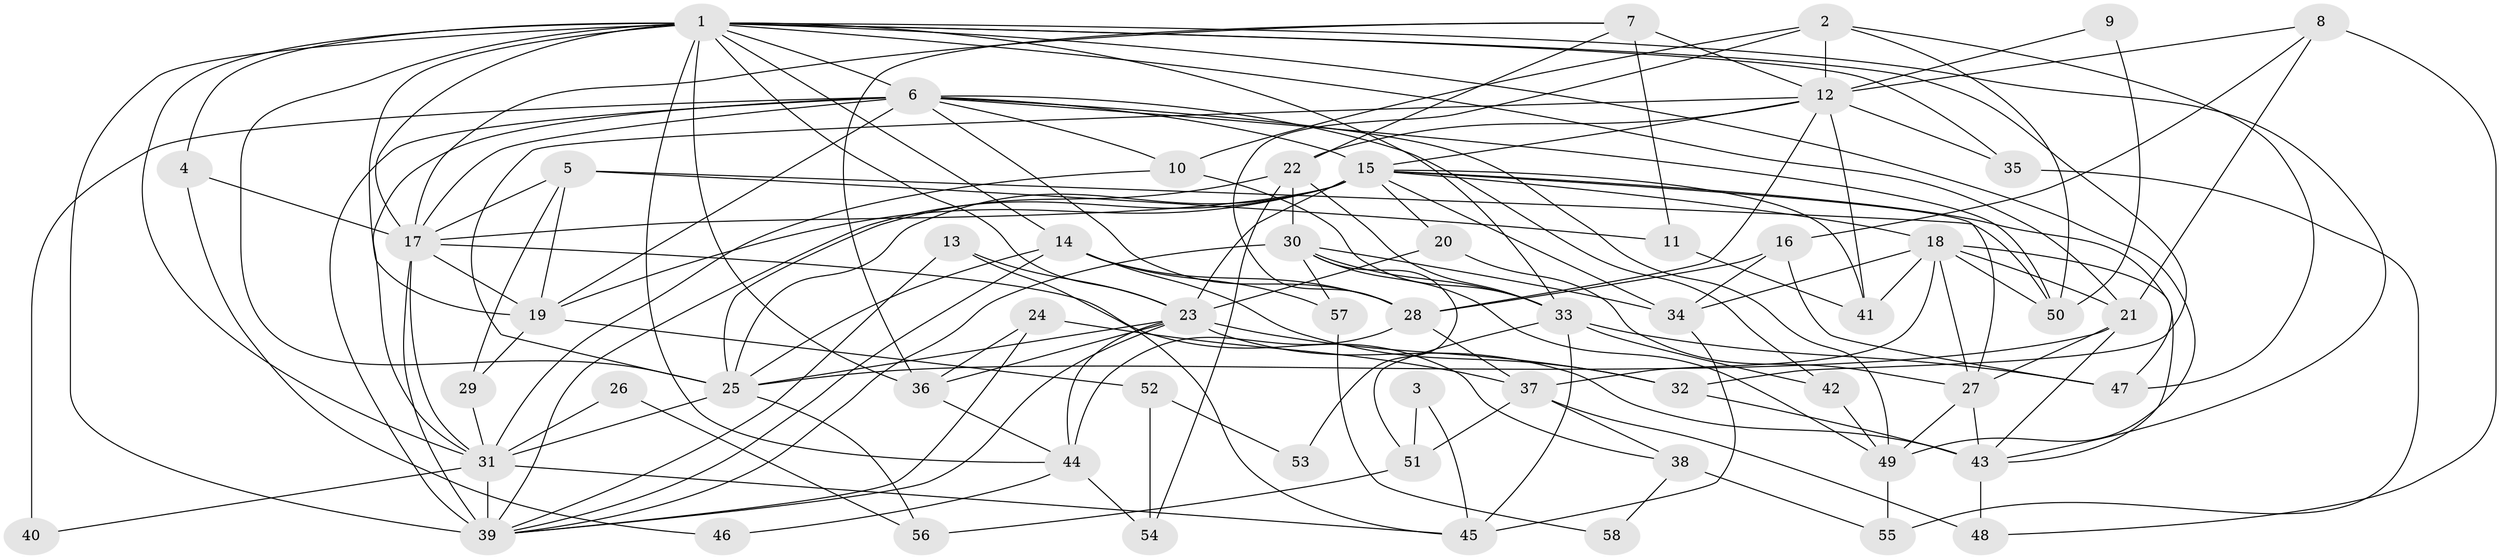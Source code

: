 // original degree distribution, {6: 0.10434782608695652, 5: 0.21739130434782608, 4: 0.20869565217391303, 2: 0.11304347826086956, 3: 0.3217391304347826, 7: 0.02608695652173913, 9: 0.008695652173913044}
// Generated by graph-tools (version 1.1) at 2025/36/03/09/25 02:36:00]
// undirected, 58 vertices, 155 edges
graph export_dot {
graph [start="1"]
  node [color=gray90,style=filled];
  1;
  2;
  3;
  4;
  5;
  6;
  7;
  8;
  9;
  10;
  11;
  12;
  13;
  14;
  15;
  16;
  17;
  18;
  19;
  20;
  21;
  22;
  23;
  24;
  25;
  26;
  27;
  28;
  29;
  30;
  31;
  32;
  33;
  34;
  35;
  36;
  37;
  38;
  39;
  40;
  41;
  42;
  43;
  44;
  45;
  46;
  47;
  48;
  49;
  50;
  51;
  52;
  53;
  54;
  55;
  56;
  57;
  58;
  1 -- 4 [weight=1.0];
  1 -- 6 [weight=1.0];
  1 -- 14 [weight=1.0];
  1 -- 17 [weight=1.0];
  1 -- 19 [weight=1.0];
  1 -- 21 [weight=1.0];
  1 -- 23 [weight=1.0];
  1 -- 25 [weight=2.0];
  1 -- 31 [weight=1.0];
  1 -- 32 [weight=1.0];
  1 -- 33 [weight=1.0];
  1 -- 35 [weight=2.0];
  1 -- 36 [weight=1.0];
  1 -- 39 [weight=3.0];
  1 -- 43 [weight=1.0];
  1 -- 44 [weight=1.0];
  1 -- 49 [weight=1.0];
  2 -- 10 [weight=1.0];
  2 -- 12 [weight=1.0];
  2 -- 28 [weight=1.0];
  2 -- 47 [weight=1.0];
  2 -- 50 [weight=1.0];
  3 -- 45 [weight=1.0];
  3 -- 51 [weight=1.0];
  4 -- 17 [weight=1.0];
  4 -- 46 [weight=1.0];
  5 -- 11 [weight=1.0];
  5 -- 17 [weight=2.0];
  5 -- 19 [weight=1.0];
  5 -- 29 [weight=1.0];
  5 -- 50 [weight=1.0];
  6 -- 10 [weight=1.0];
  6 -- 15 [weight=1.0];
  6 -- 17 [weight=1.0];
  6 -- 19 [weight=1.0];
  6 -- 28 [weight=1.0];
  6 -- 31 [weight=1.0];
  6 -- 39 [weight=2.0];
  6 -- 40 [weight=2.0];
  6 -- 42 [weight=1.0];
  6 -- 49 [weight=1.0];
  6 -- 50 [weight=1.0];
  7 -- 11 [weight=1.0];
  7 -- 12 [weight=1.0];
  7 -- 17 [weight=1.0];
  7 -- 22 [weight=1.0];
  7 -- 36 [weight=1.0];
  8 -- 12 [weight=1.0];
  8 -- 16 [weight=1.0];
  8 -- 21 [weight=1.0];
  8 -- 48 [weight=1.0];
  9 -- 12 [weight=1.0];
  9 -- 50 [weight=1.0];
  10 -- 31 [weight=1.0];
  10 -- 33 [weight=1.0];
  11 -- 41 [weight=1.0];
  12 -- 15 [weight=1.0];
  12 -- 22 [weight=1.0];
  12 -- 25 [weight=1.0];
  12 -- 28 [weight=1.0];
  12 -- 35 [weight=1.0];
  12 -- 41 [weight=1.0];
  13 -- 23 [weight=1.0];
  13 -- 39 [weight=1.0];
  13 -- 45 [weight=1.0];
  14 -- 25 [weight=1.0];
  14 -- 28 [weight=1.0];
  14 -- 32 [weight=2.0];
  14 -- 39 [weight=1.0];
  14 -- 57 [weight=1.0];
  15 -- 17 [weight=2.0];
  15 -- 18 [weight=1.0];
  15 -- 19 [weight=2.0];
  15 -- 20 [weight=1.0];
  15 -- 23 [weight=1.0];
  15 -- 25 [weight=1.0];
  15 -- 27 [weight=2.0];
  15 -- 34 [weight=1.0];
  15 -- 39 [weight=2.0];
  15 -- 41 [weight=1.0];
  15 -- 47 [weight=1.0];
  16 -- 28 [weight=1.0];
  16 -- 34 [weight=1.0];
  16 -- 47 [weight=1.0];
  17 -- 19 [weight=1.0];
  17 -- 31 [weight=1.0];
  17 -- 38 [weight=1.0];
  17 -- 39 [weight=1.0];
  18 -- 21 [weight=1.0];
  18 -- 27 [weight=1.0];
  18 -- 34 [weight=1.0];
  18 -- 37 [weight=1.0];
  18 -- 41 [weight=1.0];
  18 -- 43 [weight=1.0];
  18 -- 50 [weight=1.0];
  19 -- 29 [weight=1.0];
  19 -- 52 [weight=1.0];
  20 -- 23 [weight=1.0];
  20 -- 27 [weight=2.0];
  21 -- 25 [weight=1.0];
  21 -- 27 [weight=1.0];
  21 -- 43 [weight=1.0];
  22 -- 25 [weight=1.0];
  22 -- 30 [weight=1.0];
  22 -- 33 [weight=1.0];
  22 -- 54 [weight=1.0];
  23 -- 25 [weight=1.0];
  23 -- 32 [weight=1.0];
  23 -- 36 [weight=1.0];
  23 -- 39 [weight=1.0];
  23 -- 43 [weight=1.0];
  23 -- 44 [weight=1.0];
  24 -- 36 [weight=1.0];
  24 -- 37 [weight=1.0];
  24 -- 39 [weight=1.0];
  25 -- 31 [weight=1.0];
  25 -- 56 [weight=1.0];
  26 -- 31 [weight=1.0];
  26 -- 56 [weight=1.0];
  27 -- 43 [weight=1.0];
  27 -- 49 [weight=1.0];
  28 -- 37 [weight=1.0];
  28 -- 44 [weight=1.0];
  29 -- 31 [weight=1.0];
  30 -- 33 [weight=1.0];
  30 -- 34 [weight=1.0];
  30 -- 39 [weight=1.0];
  30 -- 49 [weight=1.0];
  30 -- 53 [weight=1.0];
  30 -- 57 [weight=1.0];
  31 -- 39 [weight=2.0];
  31 -- 40 [weight=1.0];
  31 -- 45 [weight=1.0];
  32 -- 43 [weight=1.0];
  33 -- 42 [weight=1.0];
  33 -- 45 [weight=1.0];
  33 -- 47 [weight=1.0];
  33 -- 51 [weight=1.0];
  34 -- 45 [weight=1.0];
  35 -- 55 [weight=1.0];
  36 -- 44 [weight=1.0];
  37 -- 38 [weight=1.0];
  37 -- 48 [weight=1.0];
  37 -- 51 [weight=1.0];
  38 -- 55 [weight=1.0];
  38 -- 58 [weight=1.0];
  42 -- 49 [weight=1.0];
  43 -- 48 [weight=1.0];
  44 -- 46 [weight=1.0];
  44 -- 54 [weight=1.0];
  49 -- 55 [weight=1.0];
  51 -- 56 [weight=1.0];
  52 -- 53 [weight=1.0];
  52 -- 54 [weight=1.0];
  57 -- 58 [weight=1.0];
}
